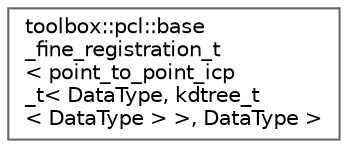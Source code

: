 digraph "Graphical Class Hierarchy"
{
 // LATEX_PDF_SIZE
  bgcolor="transparent";
  edge [fontname=Helvetica,fontsize=10,labelfontname=Helvetica,labelfontsize=10];
  node [fontname=Helvetica,fontsize=10,shape=box,height=0.2,width=0.4];
  rankdir="LR";
  Node0 [id="Node000000",label="toolbox::pcl::base\l_fine_registration_t\l\< point_to_point_icp\l_t\< DataType, kdtree_t\l\< DataType \> \>, DataType \>",height=0.2,width=0.4,color="grey40", fillcolor="white", style="filled",URL="$classtoolbox_1_1pcl_1_1base__fine__registration__t.html",tooltip=" "];
}
